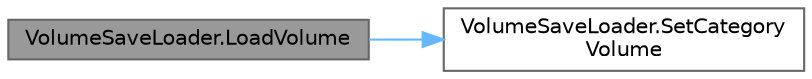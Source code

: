 digraph "VolumeSaveLoader.LoadVolume"
{
 // LATEX_PDF_SIZE
  bgcolor="transparent";
  edge [fontname=Helvetica,fontsize=10,labelfontname=Helvetica,labelfontsize=10];
  node [fontname=Helvetica,fontsize=10,shape=box,height=0.2,width=0.4];
  rankdir="LR";
  Node1 [id="Node000001",label="VolumeSaveLoader.LoadVolume",height=0.2,width=0.4,color="gray40", fillcolor="grey60", style="filled", fontcolor="black",tooltip="各カテゴリの音量を外部ファイルから読み込む。"];
  Node1 -> Node2 [id="edge2_Node000001_Node000002",color="steelblue1",style="solid",tooltip=" "];
  Node2 [id="Node000002",label="VolumeSaveLoader.SetCategory\lVolume",height=0.2,width=0.4,color="grey40", fillcolor="white", style="filled",URL="$class_volume_save_loader.html#afd1c8af70f1a25ac3472e7c45039b0b9",tooltip="カテゴリの音量を設定する。"];
}
